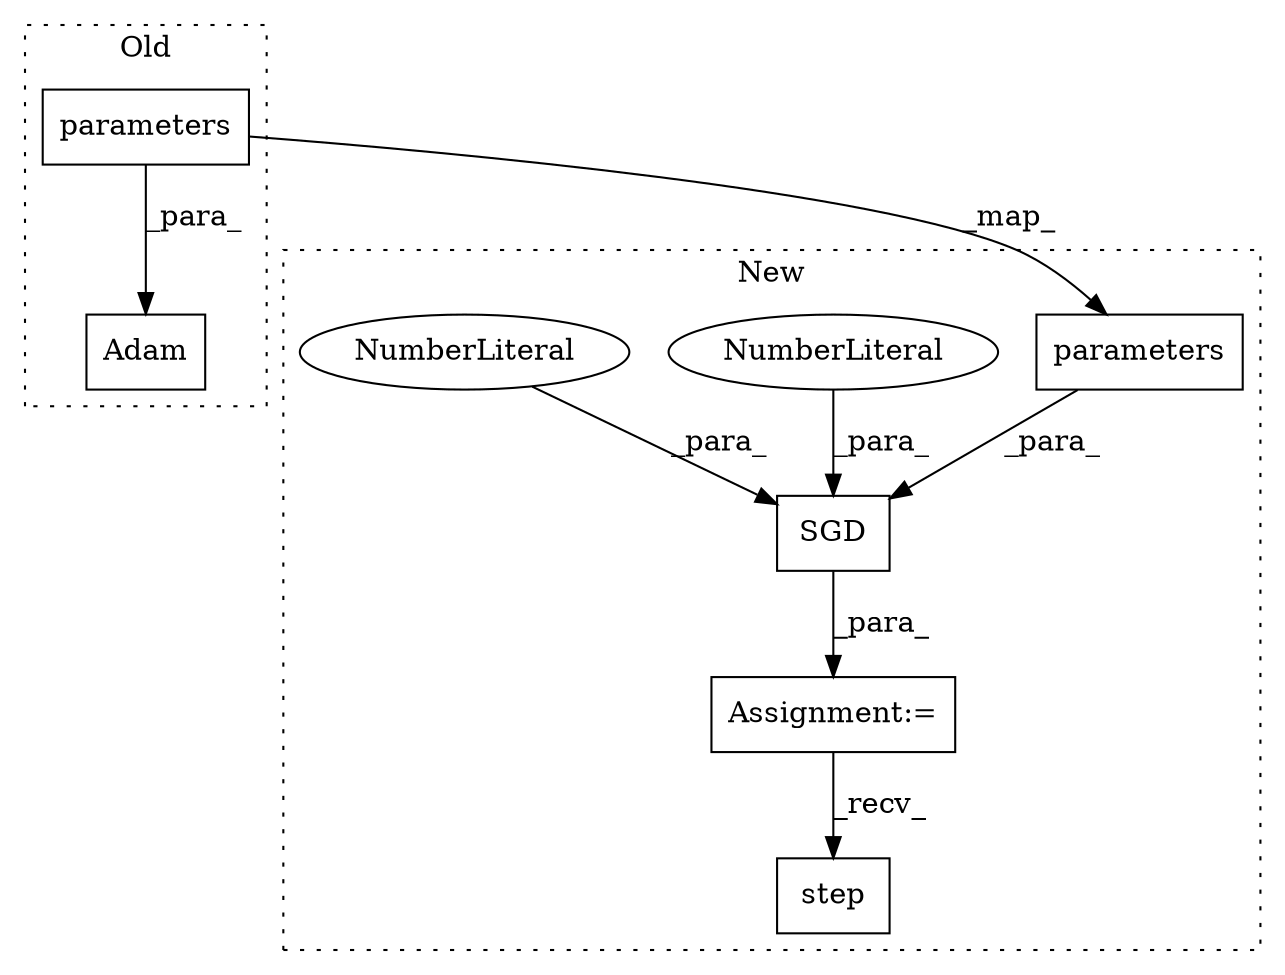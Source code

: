digraph G {
subgraph cluster0 {
1 [label="Adam" a="32" s="1973,2001" l="5,1" shape="box"];
3 [label="parameters" a="32" s="1989" l="12" shape="box"];
label = "Old";
style="dotted";
}
subgraph cluster1 {
2 [label="step" a="32" s="2250" l="6" shape="box"];
4 [label="parameters" a="32" s="2013" l="12" shape="box"];
5 [label="SGD" a="32" s="1998,2042" l="4,1" shape="box"];
6 [label="NumberLiteral" a="34" s="2032" l="3" shape="ellipse"];
7 [label="NumberLiteral" a="34" s="2036" l="6" shape="ellipse"];
8 [label="Assignment:=" a="7" s="2063" l="1" shape="box"];
label = "New";
style="dotted";
}
3 -> 1 [label="_para_"];
3 -> 4 [label="_map_"];
4 -> 5 [label="_para_"];
5 -> 8 [label="_para_"];
6 -> 5 [label="_para_"];
7 -> 5 [label="_para_"];
8 -> 2 [label="_recv_"];
}